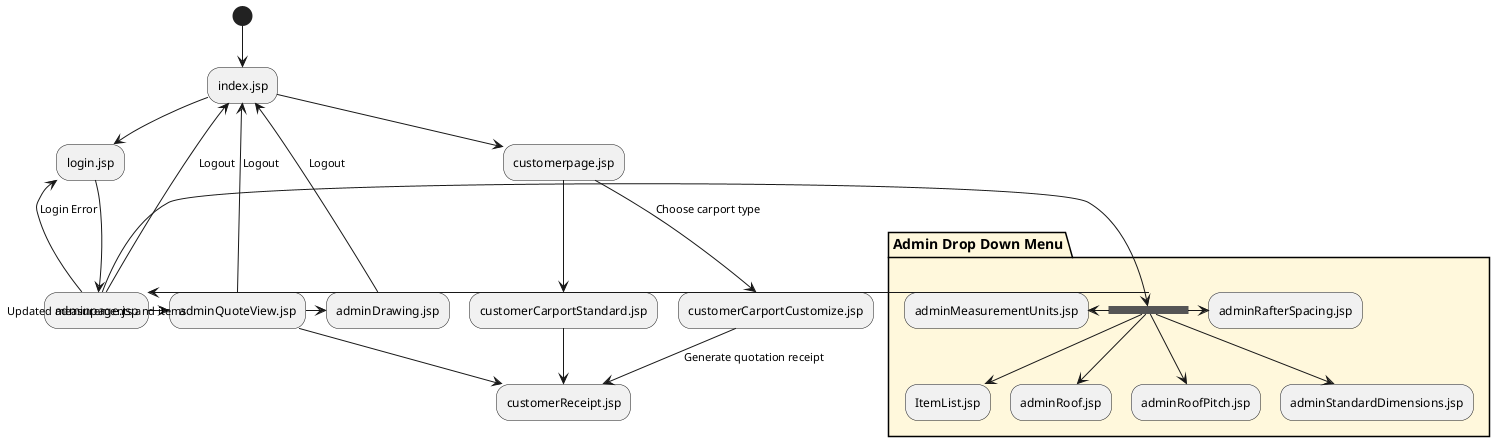 @startuml
(*) --> "index.jsp"
"index.jsp" --> "login.jsp"
"index.jsp" --> "customerpage.jsp"

"adminpage.jsp" --> [Login Error] "login.jsp"
"login.jsp" --> "adminpage.jsp"
"adminpage.jsp" --> [Logout] "index.jsp"
"adminpage.jsp" -> "adminQuoteView.jsp"
"adminQuoteView.jsp" -left-> [Logout] "index.jsp"
"adminQuoteView.jsp" -> "adminDrawing.jsp"
"adminDrawing.jsp" -left-> [Logout] "index.jsp"
"adminQuoteView.jsp" --> "customerReceipt.jsp"

partition "Admin Drop Down Menu" #FFF8DC{
"adminpage.jsp" --> === S2 ===
=== S2 === -right-> [Updated measurements and items] "adminpage.jsp"

=== S2 === --> "ItemList.jsp"
=== S2 === -left> "adminMeasurementUnits.jsp"
=== S2 === -> "adminRafterSpacing.jsp"
=== S2 === --> "adminRoof.jsp"
=== S2 === --> "adminRoofPitch.jsp"
=== S2 === --> "adminStandardDimensions.jsp"
}

"customerpage.jsp" --> [Choose carport type] "customerCarportCustomize.jsp"
"customerpage.jsp" --> "customerCarportStandard.jsp"
"customerCarportCustomize.jsp" --> [Generate quotation receipt] "customerReceipt.jsp"
"customerCarportStandard.jsp" --> "customerReceipt.jsp"


@enduml
